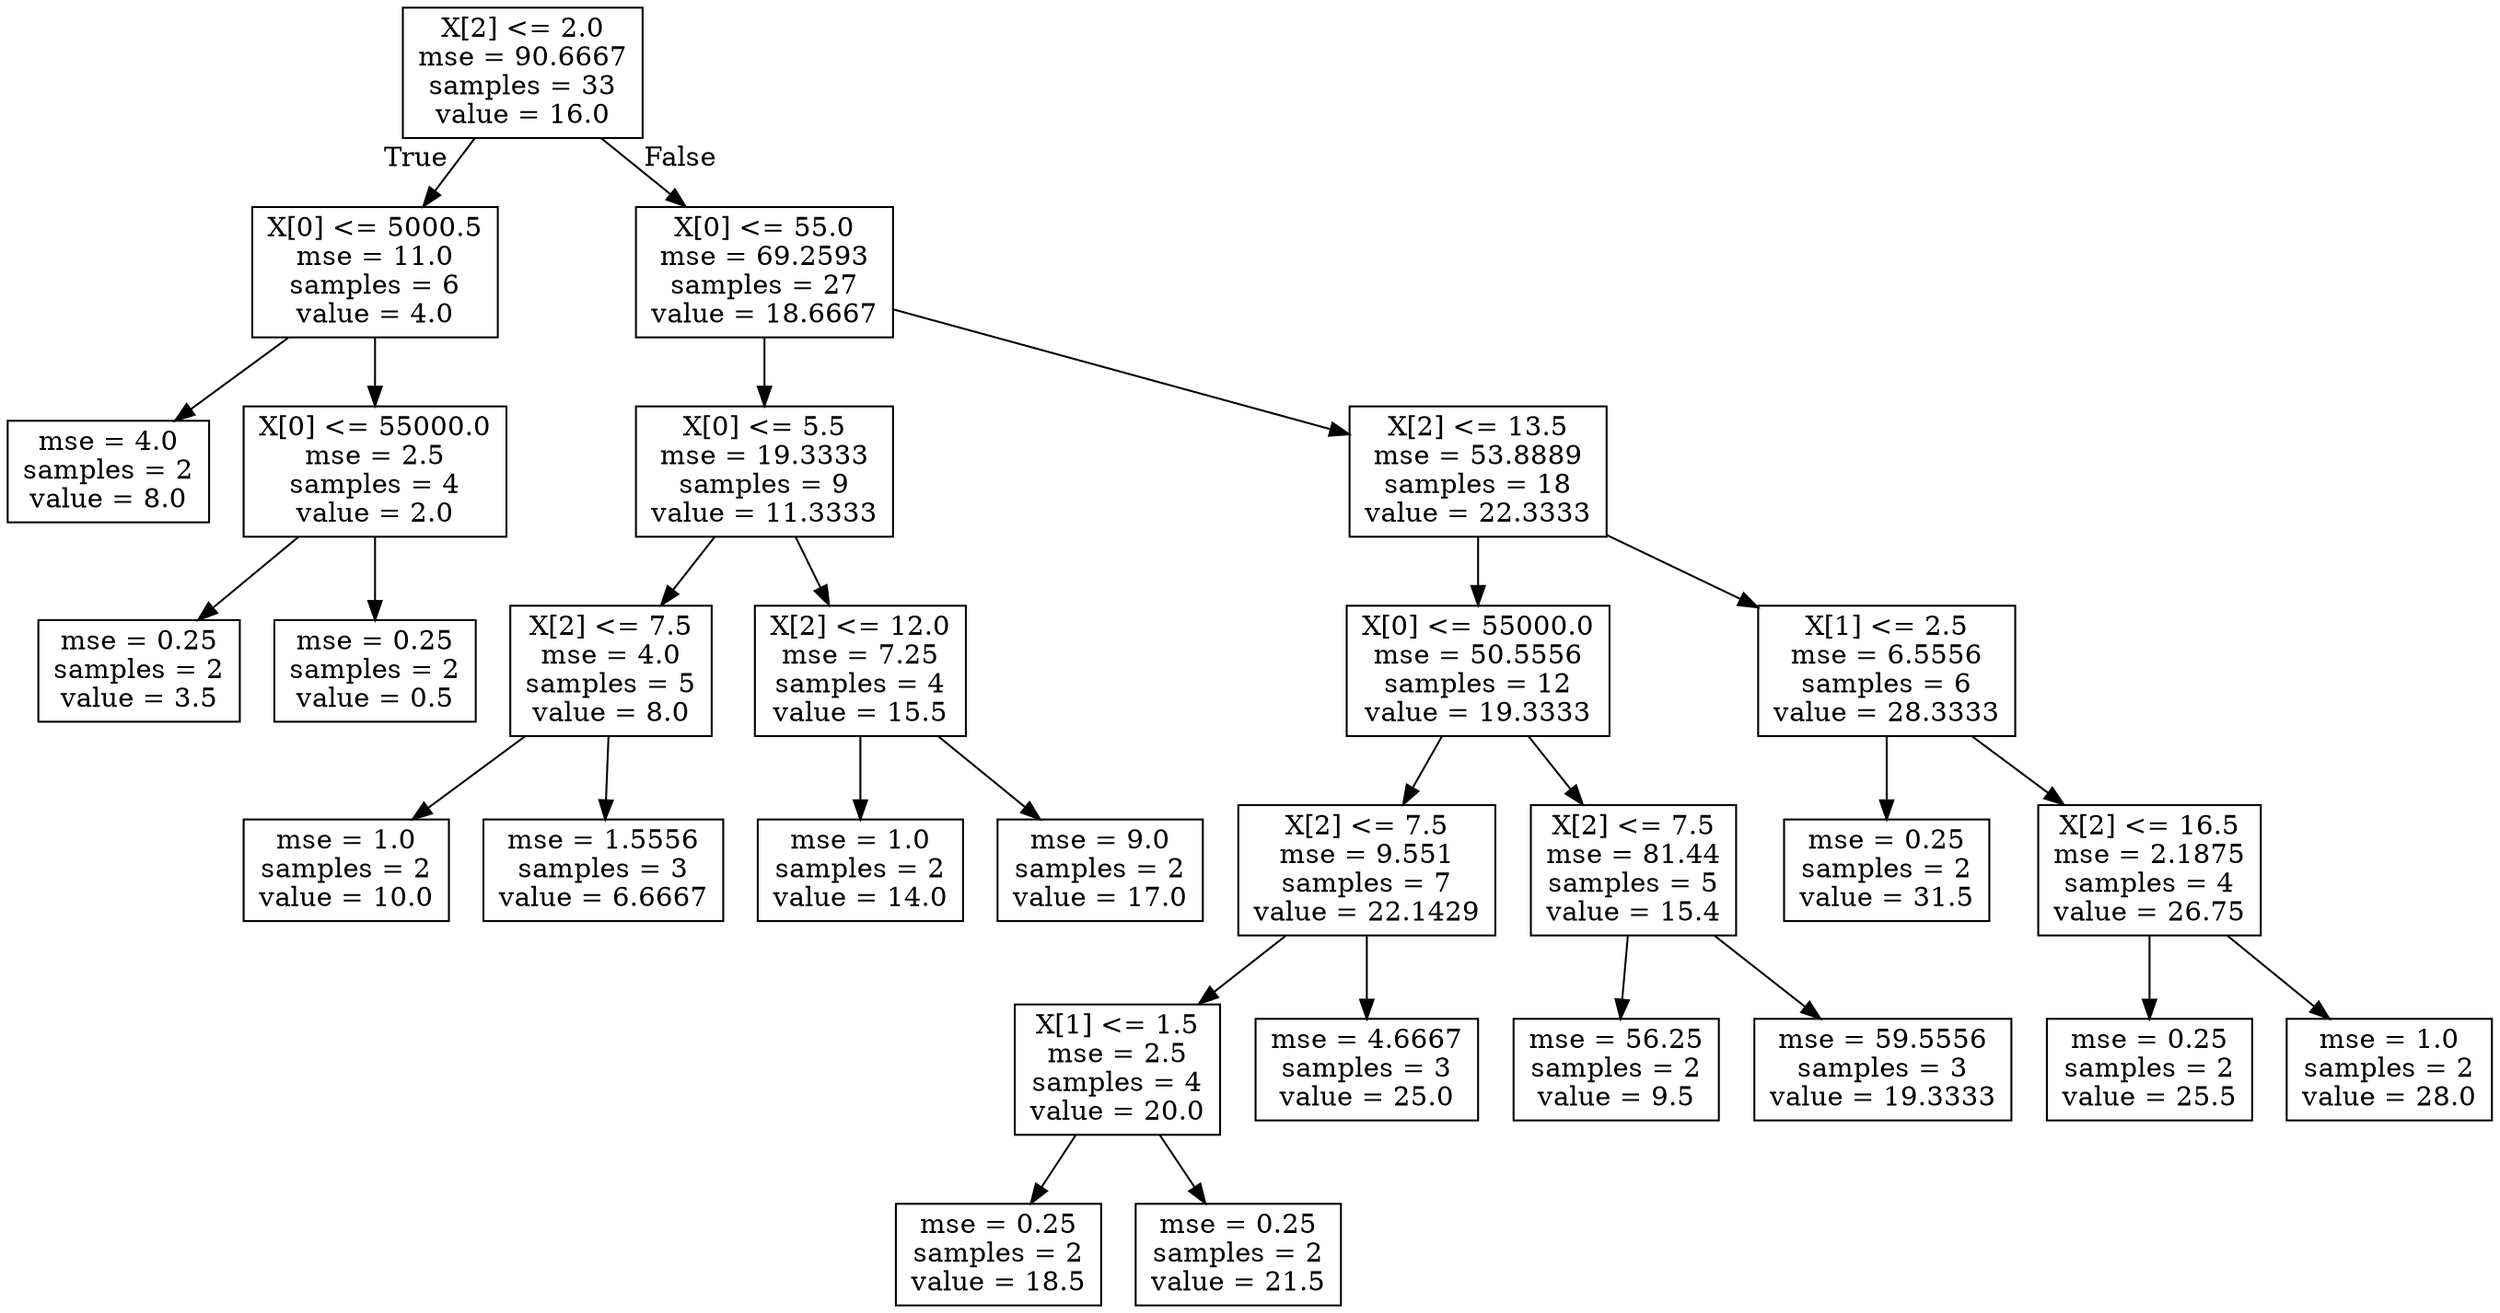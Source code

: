 digraph Tree {
node [shape=box] ;
0 [label="X[2] <= 2.0\nmse = 90.6667\nsamples = 33\nvalue = 16.0"] ;
1 [label="X[0] <= 5000.5\nmse = 11.0\nsamples = 6\nvalue = 4.0"] ;
0 -> 1 [labeldistance=2.5, labelangle=45, headlabel="True"] ;
2 [label="mse = 4.0\nsamples = 2\nvalue = 8.0"] ;
1 -> 2 ;
3 [label="X[0] <= 55000.0\nmse = 2.5\nsamples = 4\nvalue = 2.0"] ;
1 -> 3 ;
4 [label="mse = 0.25\nsamples = 2\nvalue = 3.5"] ;
3 -> 4 ;
5 [label="mse = 0.25\nsamples = 2\nvalue = 0.5"] ;
3 -> 5 ;
6 [label="X[0] <= 55.0\nmse = 69.2593\nsamples = 27\nvalue = 18.6667"] ;
0 -> 6 [labeldistance=2.5, labelangle=-45, headlabel="False"] ;
7 [label="X[0] <= 5.5\nmse = 19.3333\nsamples = 9\nvalue = 11.3333"] ;
6 -> 7 ;
8 [label="X[2] <= 7.5\nmse = 4.0\nsamples = 5\nvalue = 8.0"] ;
7 -> 8 ;
9 [label="mse = 1.0\nsamples = 2\nvalue = 10.0"] ;
8 -> 9 ;
10 [label="mse = 1.5556\nsamples = 3\nvalue = 6.6667"] ;
8 -> 10 ;
11 [label="X[2] <= 12.0\nmse = 7.25\nsamples = 4\nvalue = 15.5"] ;
7 -> 11 ;
12 [label="mse = 1.0\nsamples = 2\nvalue = 14.0"] ;
11 -> 12 ;
13 [label="mse = 9.0\nsamples = 2\nvalue = 17.0"] ;
11 -> 13 ;
14 [label="X[2] <= 13.5\nmse = 53.8889\nsamples = 18\nvalue = 22.3333"] ;
6 -> 14 ;
15 [label="X[0] <= 55000.0\nmse = 50.5556\nsamples = 12\nvalue = 19.3333"] ;
14 -> 15 ;
16 [label="X[2] <= 7.5\nmse = 9.551\nsamples = 7\nvalue = 22.1429"] ;
15 -> 16 ;
17 [label="X[1] <= 1.5\nmse = 2.5\nsamples = 4\nvalue = 20.0"] ;
16 -> 17 ;
18 [label="mse = 0.25\nsamples = 2\nvalue = 18.5"] ;
17 -> 18 ;
19 [label="mse = 0.25\nsamples = 2\nvalue = 21.5"] ;
17 -> 19 ;
20 [label="mse = 4.6667\nsamples = 3\nvalue = 25.0"] ;
16 -> 20 ;
21 [label="X[2] <= 7.5\nmse = 81.44\nsamples = 5\nvalue = 15.4"] ;
15 -> 21 ;
22 [label="mse = 56.25\nsamples = 2\nvalue = 9.5"] ;
21 -> 22 ;
23 [label="mse = 59.5556\nsamples = 3\nvalue = 19.3333"] ;
21 -> 23 ;
24 [label="X[1] <= 2.5\nmse = 6.5556\nsamples = 6\nvalue = 28.3333"] ;
14 -> 24 ;
25 [label="mse = 0.25\nsamples = 2\nvalue = 31.5"] ;
24 -> 25 ;
26 [label="X[2] <= 16.5\nmse = 2.1875\nsamples = 4\nvalue = 26.75"] ;
24 -> 26 ;
27 [label="mse = 0.25\nsamples = 2\nvalue = 25.5"] ;
26 -> 27 ;
28 [label="mse = 1.0\nsamples = 2\nvalue = 28.0"] ;
26 -> 28 ;
}